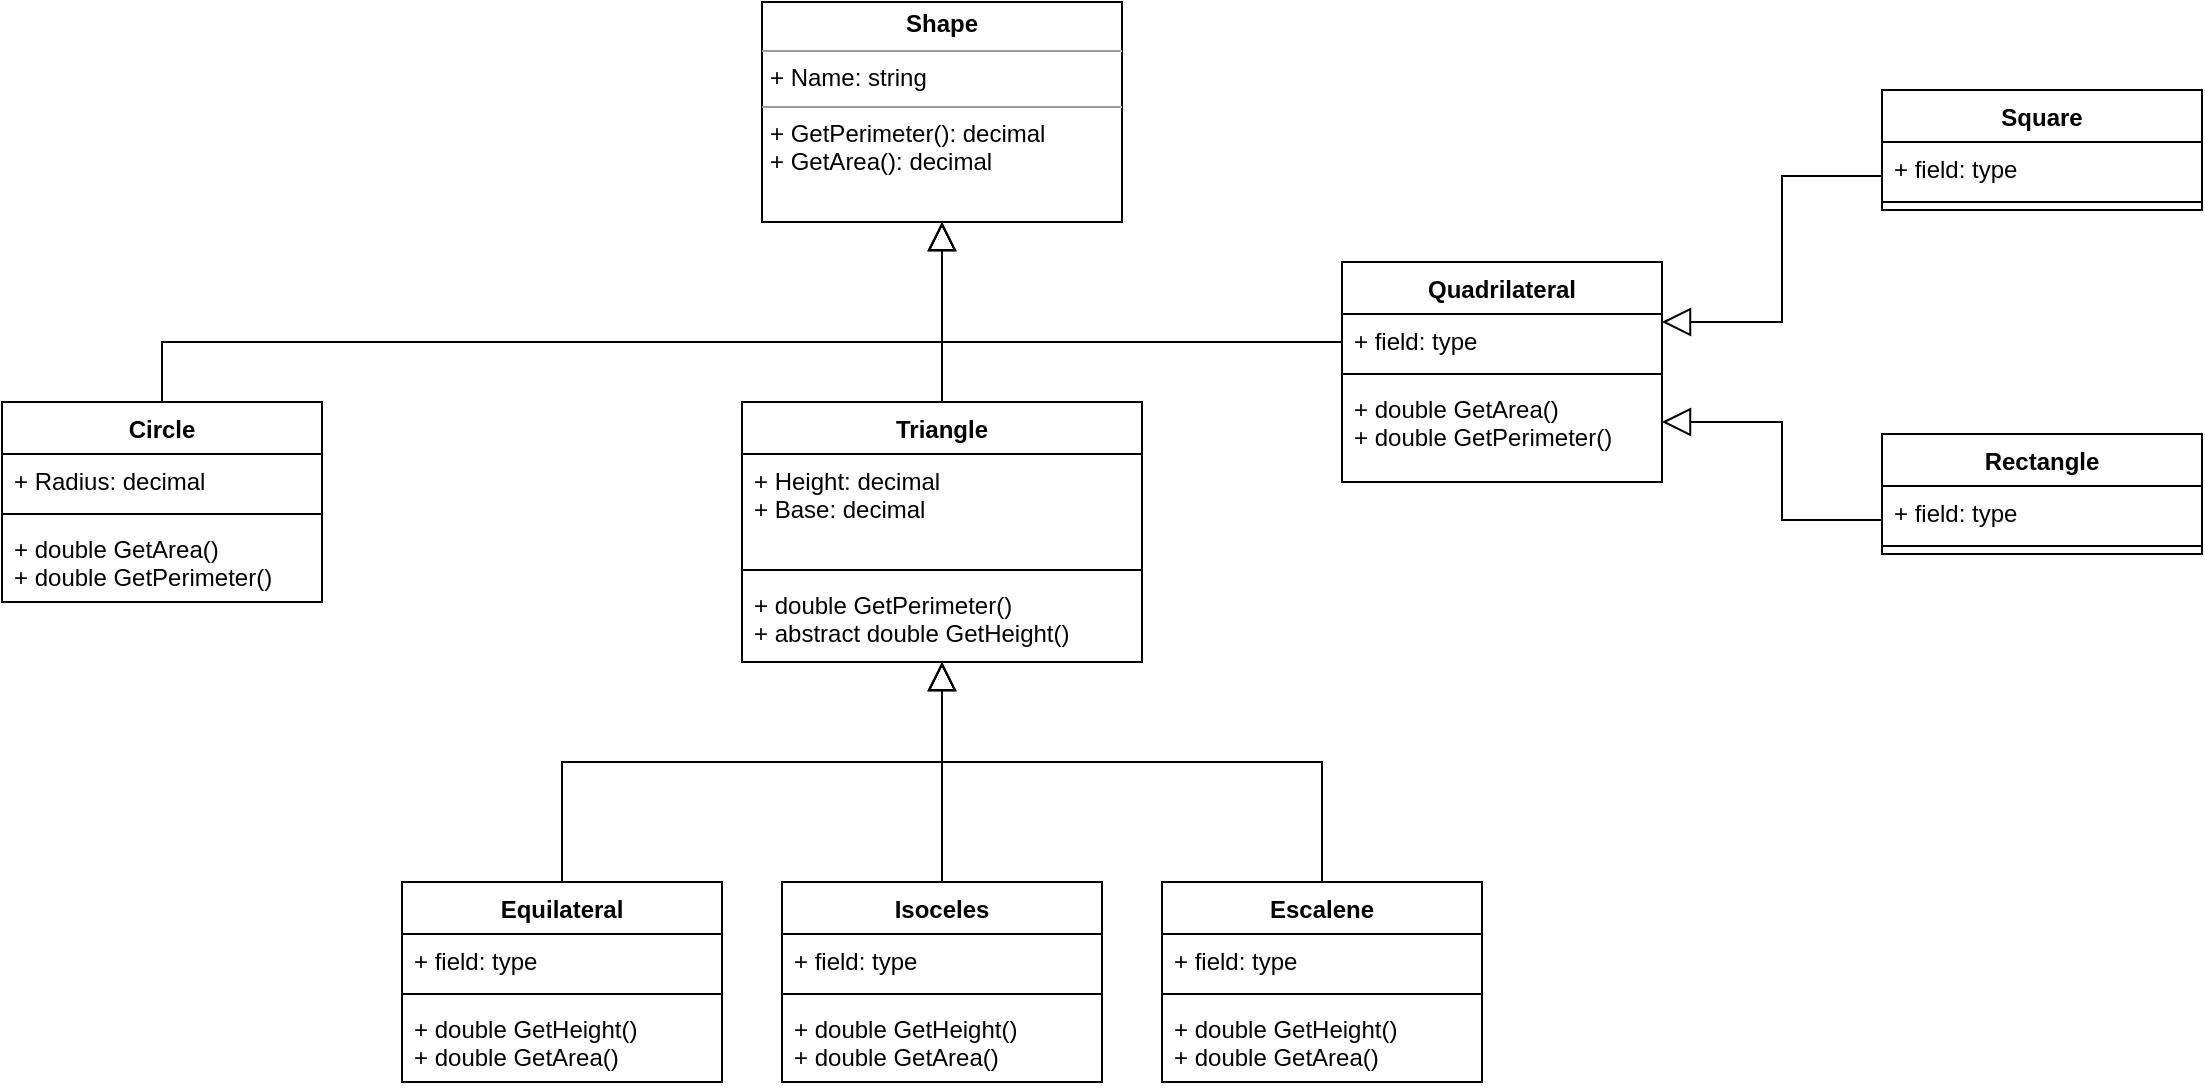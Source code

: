 <mxfile version="13.0.3" type="device"><diagram id="fp5qiDK6RglpaMZyiBOM" name="Page-1"><mxGraphModel dx="1205" dy="707" grid="1" gridSize="10" guides="1" tooltips="1" connect="1" arrows="1" fold="1" page="0" pageScale="1" pageWidth="827" pageHeight="1169" math="0" shadow="0"><root><mxCell id="0"/><mxCell id="1" parent="0"/><mxCell id="55yx34fepzY5VR0Bm1M4-2" value="&lt;p style=&quot;margin: 0px ; margin-top: 4px ; text-align: center&quot;&gt;&lt;b&gt;Shape&lt;/b&gt;&lt;/p&gt;&lt;hr size=&quot;1&quot;&gt;&lt;p style=&quot;margin: 0px ; margin-left: 4px&quot;&gt;+ Name: string&lt;/p&gt;&lt;hr size=&quot;1&quot;&gt;&lt;p style=&quot;margin: 0px ; margin-left: 4px&quot;&gt;+ GetPerimeter(): decimal&lt;/p&gt;&lt;p style=&quot;margin: 0px ; margin-left: 4px&quot;&gt;+ GetArea(): decimal&lt;br&gt;&lt;br&gt;&lt;/p&gt;" style="verticalAlign=top;align=left;overflow=fill;fontSize=12;fontFamily=Helvetica;html=1;" parent="1" vertex="1"><mxGeometry x="430" y="130" width="180" height="110" as="geometry"/></mxCell><mxCell id="55yx34fepzY5VR0Bm1M4-8" style="edgeStyle=orthogonalEdgeStyle;rounded=0;orthogonalLoop=1;jettySize=auto;html=1;startSize=12;endArrow=block;endFill=0;endSize=12;" parent="1" source="55yx34fepzY5VR0Bm1M4-3" target="55yx34fepzY5VR0Bm1M4-2" edge="1"><mxGeometry relative="1" as="geometry"><Array as="points"><mxPoint x="710" y="300"/><mxPoint x="520" y="300"/></Array></mxGeometry></mxCell><mxCell id="55yx34fepzY5VR0Bm1M4-13" style="edgeStyle=orthogonalEdgeStyle;rounded=0;orthogonalLoop=1;jettySize=auto;html=1;startSize=12;endArrow=block;endFill=0;endSize=12;" parent="1" source="55yx34fepzY5VR0Bm1M4-9" target="55yx34fepzY5VR0Bm1M4-2" edge="1"><mxGeometry relative="1" as="geometry"><Array as="points"><mxPoint x="130" y="300"/><mxPoint x="520" y="300"/></Array></mxGeometry></mxCell><mxCell id="55yx34fepzY5VR0Bm1M4-18" style="edgeStyle=orthogonalEdgeStyle;rounded=0;orthogonalLoop=1;jettySize=auto;html=1;startSize=12;endArrow=block;endFill=0;endSize=12;" parent="1" source="55yx34fepzY5VR0Bm1M4-14" target="55yx34fepzY5VR0Bm1M4-2" edge="1"><mxGeometry relative="1" as="geometry"/></mxCell><mxCell id="55yx34fepzY5VR0Bm1M4-34" style="edgeStyle=orthogonalEdgeStyle;rounded=0;orthogonalLoop=1;jettySize=auto;html=1;startSize=12;endArrow=block;endFill=0;endSize=12;" parent="1" source="55yx34fepzY5VR0Bm1M4-19" target="55yx34fepzY5VR0Bm1M4-14" edge="1"><mxGeometry relative="1" as="geometry"><Array as="points"><mxPoint x="330" y="510"/><mxPoint x="520" y="510"/></Array></mxGeometry></mxCell><mxCell id="55yx34fepzY5VR0Bm1M4-35" style="edgeStyle=orthogonalEdgeStyle;rounded=0;orthogonalLoop=1;jettySize=auto;html=1;startSize=12;endArrow=block;endFill=0;endSize=12;" parent="1" source="55yx34fepzY5VR0Bm1M4-25" target="55yx34fepzY5VR0Bm1M4-14" edge="1"><mxGeometry relative="1" as="geometry"><Array as="points"><mxPoint x="710" y="510"/><mxPoint x="520" y="510"/></Array></mxGeometry></mxCell><mxCell id="55yx34fepzY5VR0Bm1M4-33" style="edgeStyle=orthogonalEdgeStyle;rounded=0;orthogonalLoop=1;jettySize=auto;html=1;startSize=12;endArrow=block;endFill=0;endSize=12;" parent="1" source="55yx34fepzY5VR0Bm1M4-29" target="55yx34fepzY5VR0Bm1M4-14" edge="1"><mxGeometry relative="1" as="geometry"/></mxCell><mxCell id="55yx34fepzY5VR0Bm1M4-40" style="edgeStyle=orthogonalEdgeStyle;rounded=0;orthogonalLoop=1;jettySize=auto;html=1;startSize=12;endArrow=block;endFill=0;endSize=12;" parent="1" source="55yx34fepzY5VR0Bm1M4-36" target="55yx34fepzY5VR0Bm1M4-3" edge="1"><mxGeometry relative="1" as="geometry"><Array as="points"><mxPoint x="940" y="217"/><mxPoint x="940" y="290"/></Array></mxGeometry></mxCell><mxCell id="55yx34fepzY5VR0Bm1M4-45" style="edgeStyle=orthogonalEdgeStyle;rounded=0;orthogonalLoop=1;jettySize=auto;html=1;startSize=12;endArrow=block;endFill=0;endSize=12;" parent="1" source="55yx34fepzY5VR0Bm1M4-41" target="55yx34fepzY5VR0Bm1M4-3" edge="1"><mxGeometry relative="1" as="geometry"><Array as="points"><mxPoint x="940" y="389"/><mxPoint x="940" y="340"/></Array></mxGeometry></mxCell><mxCell id="55yx34fepzY5VR0Bm1M4-54" style="edgeStyle=orthogonalEdgeStyle;rounded=0;orthogonalLoop=1;jettySize=auto;html=1;startSize=12;endArrow=open;endFill=0;endSize=12;" parent="1" source="55yx34fepzY5VR0Bm1M4-52" edge="1"><mxGeometry relative="1" as="geometry"><Array as="points"><mxPoint x="20" y="470"/><mxPoint x="20" y="470"/></Array><mxPoint x="20" y="510" as="targetPoint"/></mxGeometry></mxCell><mxCell id="55yx34fepzY5VR0Bm1M4-14" value="Triangle" style="swimlane;fontStyle=1;align=center;verticalAlign=top;childLayout=stackLayout;horizontal=1;startSize=26;horizontalStack=0;resizeParent=1;resizeParentMax=0;resizeLast=0;collapsible=1;marginBottom=0;" parent="1" vertex="1"><mxGeometry x="420" y="330" width="200" height="130" as="geometry"/></mxCell><mxCell id="55yx34fepzY5VR0Bm1M4-15" value="+ Height: decimal&#10;+ Base: decimal" style="text;strokeColor=none;fillColor=none;align=left;verticalAlign=top;spacingLeft=4;spacingRight=4;overflow=hidden;rotatable=0;points=[[0,0.5],[1,0.5]];portConstraint=eastwest;" parent="55yx34fepzY5VR0Bm1M4-14" vertex="1"><mxGeometry y="26" width="200" height="54" as="geometry"/></mxCell><mxCell id="55yx34fepzY5VR0Bm1M4-16" value="" style="line;strokeWidth=1;fillColor=none;align=left;verticalAlign=middle;spacingTop=-1;spacingLeft=3;spacingRight=3;rotatable=0;labelPosition=right;points=[];portConstraint=eastwest;" parent="55yx34fepzY5VR0Bm1M4-14" vertex="1"><mxGeometry y="80" width="200" height="8" as="geometry"/></mxCell><mxCell id="55yx34fepzY5VR0Bm1M4-17" value="+ double GetPerimeter()&#10;+ abstract double GetHeight()" style="text;strokeColor=none;fillColor=none;align=left;verticalAlign=top;spacingLeft=4;spacingRight=4;overflow=hidden;rotatable=0;points=[[0,0.5],[1,0.5]];portConstraint=eastwest;" parent="55yx34fepzY5VR0Bm1M4-14" vertex="1"><mxGeometry y="88" width="200" height="42" as="geometry"/></mxCell><mxCell id="55yx34fepzY5VR0Bm1M4-3" value="Quadrilateral" style="swimlane;fontStyle=1;align=center;verticalAlign=top;childLayout=stackLayout;horizontal=1;startSize=26;horizontalStack=0;resizeParent=1;resizeParentMax=0;resizeLast=0;collapsible=1;marginBottom=0;" parent="1" vertex="1"><mxGeometry x="720" y="260" width="160" height="110" as="geometry"/></mxCell><mxCell id="55yx34fepzY5VR0Bm1M4-4" value="+ field: type" style="text;strokeColor=none;fillColor=none;align=left;verticalAlign=top;spacingLeft=4;spacingRight=4;overflow=hidden;rotatable=0;points=[[0,0.5],[1,0.5]];portConstraint=eastwest;" parent="55yx34fepzY5VR0Bm1M4-3" vertex="1"><mxGeometry y="26" width="160" height="26" as="geometry"/></mxCell><mxCell id="55yx34fepzY5VR0Bm1M4-5" value="" style="line;strokeWidth=1;fillColor=none;align=left;verticalAlign=middle;spacingTop=-1;spacingLeft=3;spacingRight=3;rotatable=0;labelPosition=right;points=[];portConstraint=eastwest;" parent="55yx34fepzY5VR0Bm1M4-3" vertex="1"><mxGeometry y="52" width="160" height="8" as="geometry"/></mxCell><mxCell id="55yx34fepzY5VR0Bm1M4-6" value="+ double GetArea()&#10;+ double GetPerimeter()" style="text;strokeColor=none;fillColor=none;align=left;verticalAlign=top;spacingLeft=4;spacingRight=4;overflow=hidden;rotatable=0;points=[[0,0.5],[1,0.5]];portConstraint=eastwest;" parent="55yx34fepzY5VR0Bm1M4-3" vertex="1"><mxGeometry y="60" width="160" height="50" as="geometry"/></mxCell><mxCell id="55yx34fepzY5VR0Bm1M4-19" value="Equilateral" style="swimlane;fontStyle=1;align=center;verticalAlign=top;childLayout=stackLayout;horizontal=1;startSize=26;horizontalStack=0;resizeParent=1;resizeParentMax=0;resizeLast=0;collapsible=1;marginBottom=0;" parent="1" vertex="1"><mxGeometry x="250" y="570" width="160" height="100" as="geometry"/></mxCell><mxCell id="55yx34fepzY5VR0Bm1M4-20" value="+ field: type" style="text;strokeColor=none;fillColor=none;align=left;verticalAlign=top;spacingLeft=4;spacingRight=4;overflow=hidden;rotatable=0;points=[[0,0.5],[1,0.5]];portConstraint=eastwest;" parent="55yx34fepzY5VR0Bm1M4-19" vertex="1"><mxGeometry y="26" width="160" height="26" as="geometry"/></mxCell><mxCell id="55yx34fepzY5VR0Bm1M4-21" value="" style="line;strokeWidth=1;fillColor=none;align=left;verticalAlign=middle;spacingTop=-1;spacingLeft=3;spacingRight=3;rotatable=0;labelPosition=right;points=[];portConstraint=eastwest;" parent="55yx34fepzY5VR0Bm1M4-19" vertex="1"><mxGeometry y="52" width="160" height="8" as="geometry"/></mxCell><mxCell id="55yx34fepzY5VR0Bm1M4-22" value="+ double GetHeight()&#10;+ double GetArea()" style="text;strokeColor=none;fillColor=none;align=left;verticalAlign=top;spacingLeft=4;spacingRight=4;overflow=hidden;rotatable=0;points=[[0,0.5],[1,0.5]];portConstraint=eastwest;" parent="55yx34fepzY5VR0Bm1M4-19" vertex="1"><mxGeometry y="60" width="160" height="40" as="geometry"/></mxCell><mxCell id="55yx34fepzY5VR0Bm1M4-25" value="Escalene" style="swimlane;fontStyle=1;align=center;verticalAlign=top;childLayout=stackLayout;horizontal=1;startSize=26;horizontalStack=0;resizeParent=1;resizeParentMax=0;resizeLast=0;collapsible=1;marginBottom=0;" parent="1" vertex="1"><mxGeometry x="630" y="570" width="160" height="100" as="geometry"/></mxCell><mxCell id="55yx34fepzY5VR0Bm1M4-26" value="+ field: type" style="text;strokeColor=none;fillColor=none;align=left;verticalAlign=top;spacingLeft=4;spacingRight=4;overflow=hidden;rotatable=0;points=[[0,0.5],[1,0.5]];portConstraint=eastwest;" parent="55yx34fepzY5VR0Bm1M4-25" vertex="1"><mxGeometry y="26" width="160" height="26" as="geometry"/></mxCell><mxCell id="55yx34fepzY5VR0Bm1M4-27" value="" style="line;strokeWidth=1;fillColor=none;align=left;verticalAlign=middle;spacingTop=-1;spacingLeft=3;spacingRight=3;rotatable=0;labelPosition=right;points=[];portConstraint=eastwest;" parent="55yx34fepzY5VR0Bm1M4-25" vertex="1"><mxGeometry y="52" width="160" height="8" as="geometry"/></mxCell><mxCell id="55yx34fepzY5VR0Bm1M4-28" value="+ double GetHeight()&#10;+ double GetArea()" style="text;strokeColor=none;fillColor=none;align=left;verticalAlign=top;spacingLeft=4;spacingRight=4;overflow=hidden;rotatable=0;points=[[0,0.5],[1,0.5]];portConstraint=eastwest;" parent="55yx34fepzY5VR0Bm1M4-25" vertex="1"><mxGeometry y="60" width="160" height="40" as="geometry"/></mxCell><mxCell id="55yx34fepzY5VR0Bm1M4-29" value="Isoceles" style="swimlane;fontStyle=1;align=center;verticalAlign=top;childLayout=stackLayout;horizontal=1;startSize=26;horizontalStack=0;resizeParent=1;resizeParentMax=0;resizeLast=0;collapsible=1;marginBottom=0;" parent="1" vertex="1"><mxGeometry x="440" y="570" width="160" height="100" as="geometry"/></mxCell><mxCell id="55yx34fepzY5VR0Bm1M4-30" value="+ field: type" style="text;strokeColor=none;fillColor=none;align=left;verticalAlign=top;spacingLeft=4;spacingRight=4;overflow=hidden;rotatable=0;points=[[0,0.5],[1,0.5]];portConstraint=eastwest;" parent="55yx34fepzY5VR0Bm1M4-29" vertex="1"><mxGeometry y="26" width="160" height="26" as="geometry"/></mxCell><mxCell id="55yx34fepzY5VR0Bm1M4-31" value="" style="line;strokeWidth=1;fillColor=none;align=left;verticalAlign=middle;spacingTop=-1;spacingLeft=3;spacingRight=3;rotatable=0;labelPosition=right;points=[];portConstraint=eastwest;" parent="55yx34fepzY5VR0Bm1M4-29" vertex="1"><mxGeometry y="52" width="160" height="8" as="geometry"/></mxCell><mxCell id="55yx34fepzY5VR0Bm1M4-32" value="+ double GetHeight()&#10;+ double GetArea()" style="text;strokeColor=none;fillColor=none;align=left;verticalAlign=top;spacingLeft=4;spacingRight=4;overflow=hidden;rotatable=0;points=[[0,0.5],[1,0.5]];portConstraint=eastwest;" parent="55yx34fepzY5VR0Bm1M4-29" vertex="1"><mxGeometry y="60" width="160" height="40" as="geometry"/></mxCell><mxCell id="55yx34fepzY5VR0Bm1M4-9" value="Circle" style="swimlane;fontStyle=1;align=center;verticalAlign=top;childLayout=stackLayout;horizontal=1;startSize=26;horizontalStack=0;resizeParent=1;resizeParentMax=0;resizeLast=0;collapsible=1;marginBottom=0;" parent="1" vertex="1"><mxGeometry x="50" y="330" width="160" height="100" as="geometry"/></mxCell><mxCell id="55yx34fepzY5VR0Bm1M4-10" value="+ Radius: decimal" style="text;strokeColor=none;fillColor=none;align=left;verticalAlign=top;spacingLeft=4;spacingRight=4;overflow=hidden;rotatable=0;points=[[0,0.5],[1,0.5]];portConstraint=eastwest;" parent="55yx34fepzY5VR0Bm1M4-9" vertex="1"><mxGeometry y="26" width="160" height="26" as="geometry"/></mxCell><mxCell id="55yx34fepzY5VR0Bm1M4-11" value="" style="line;strokeWidth=1;fillColor=none;align=left;verticalAlign=middle;spacingTop=-1;spacingLeft=3;spacingRight=3;rotatable=0;labelPosition=right;points=[];portConstraint=eastwest;" parent="55yx34fepzY5VR0Bm1M4-9" vertex="1"><mxGeometry y="52" width="160" height="8" as="geometry"/></mxCell><mxCell id="55yx34fepzY5VR0Bm1M4-12" value="+ double GetArea()&#10;+ double GetPerimeter()" style="text;strokeColor=none;fillColor=none;align=left;verticalAlign=top;spacingLeft=4;spacingRight=4;overflow=hidden;rotatable=0;points=[[0,0.5],[1,0.5]];portConstraint=eastwest;" parent="55yx34fepzY5VR0Bm1M4-9" vertex="1"><mxGeometry y="60" width="160" height="40" as="geometry"/></mxCell><mxCell id="55yx34fepzY5VR0Bm1M4-36" value="Square" style="swimlane;fontStyle=1;align=center;verticalAlign=top;childLayout=stackLayout;horizontal=1;startSize=26;horizontalStack=0;resizeParent=1;resizeParentMax=0;resizeLast=0;collapsible=1;marginBottom=0;" parent="1" vertex="1"><mxGeometry x="990" y="174" width="160" height="60" as="geometry"/></mxCell><mxCell id="55yx34fepzY5VR0Bm1M4-37" value="+ field: type" style="text;strokeColor=none;fillColor=none;align=left;verticalAlign=top;spacingLeft=4;spacingRight=4;overflow=hidden;rotatable=0;points=[[0,0.5],[1,0.5]];portConstraint=eastwest;" parent="55yx34fepzY5VR0Bm1M4-36" vertex="1"><mxGeometry y="26" width="160" height="26" as="geometry"/></mxCell><mxCell id="55yx34fepzY5VR0Bm1M4-38" value="" style="line;strokeWidth=1;fillColor=none;align=left;verticalAlign=middle;spacingTop=-1;spacingLeft=3;spacingRight=3;rotatable=0;labelPosition=right;points=[];portConstraint=eastwest;" parent="55yx34fepzY5VR0Bm1M4-36" vertex="1"><mxGeometry y="52" width="160" height="8" as="geometry"/></mxCell><mxCell id="55yx34fepzY5VR0Bm1M4-41" value="Rectangle" style="swimlane;fontStyle=1;align=center;verticalAlign=top;childLayout=stackLayout;horizontal=1;startSize=26;horizontalStack=0;resizeParent=1;resizeParentMax=0;resizeLast=0;collapsible=1;marginBottom=0;" parent="1" vertex="1"><mxGeometry x="990" y="346" width="160" height="60" as="geometry"/></mxCell><mxCell id="55yx34fepzY5VR0Bm1M4-42" value="+ field: type" style="text;strokeColor=none;fillColor=none;align=left;verticalAlign=top;spacingLeft=4;spacingRight=4;overflow=hidden;rotatable=0;points=[[0,0.5],[1,0.5]];portConstraint=eastwest;" parent="55yx34fepzY5VR0Bm1M4-41" vertex="1"><mxGeometry y="26" width="160" height="26" as="geometry"/></mxCell><mxCell id="55yx34fepzY5VR0Bm1M4-43" value="" style="line;strokeWidth=1;fillColor=none;align=left;verticalAlign=middle;spacingTop=-1;spacingLeft=3;spacingRight=3;rotatable=0;labelPosition=right;points=[];portConstraint=eastwest;" parent="55yx34fepzY5VR0Bm1M4-41" vertex="1"><mxGeometry y="52" width="160" height="8" as="geometry"/></mxCell></root></mxGraphModel></diagram></mxfile>